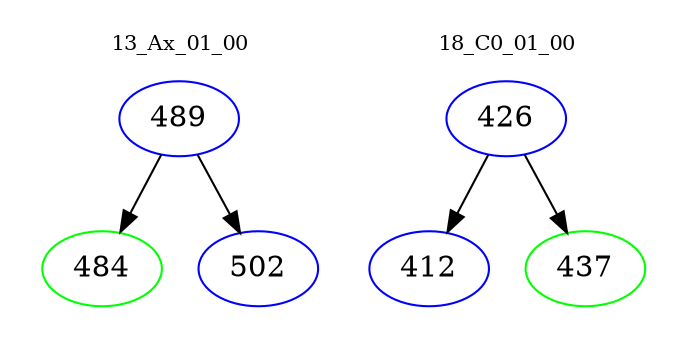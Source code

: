 digraph{
subgraph cluster_0 {
color = white
label = "13_Ax_01_00";
fontsize=10;
T0_489 [label="489", color="blue"]
T0_489 -> T0_484 [color="black"]
T0_484 [label="484", color="green"]
T0_489 -> T0_502 [color="black"]
T0_502 [label="502", color="blue"]
}
subgraph cluster_1 {
color = white
label = "18_C0_01_00";
fontsize=10;
T1_426 [label="426", color="blue"]
T1_426 -> T1_412 [color="black"]
T1_412 [label="412", color="blue"]
T1_426 -> T1_437 [color="black"]
T1_437 [label="437", color="green"]
}
}
